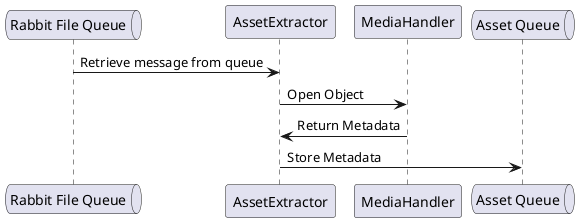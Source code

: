 @startuml
queue "Rabbit File Queue" as qRBQFiles

qRBQFiles -> AssetExtractor: Retrieve message from queue
AssetExtractor -> MediaHandler: Open Object
MediaHandler -> AssetExtractor: Return Metadata

queue "Asset Queue" as qRBQAsset
AssetExtractor -> qRBQAsset: Store Metadata
@enduml